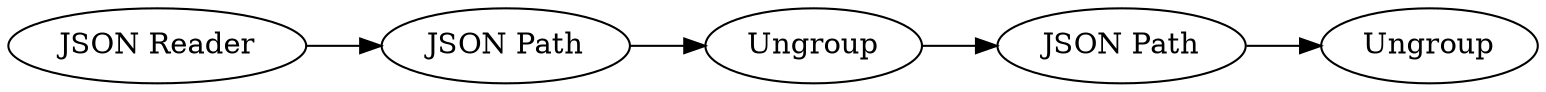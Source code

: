 digraph {
	23 -> 24
	1 -> 21
	21 -> 22
	22 -> 23
	24 [label=Ungroup]
	1 [label="JSON Reader"]
	22 [label=Ungroup]
	23 [label="JSON Path"]
	21 [label="JSON Path"]
	rankdir=LR
}
